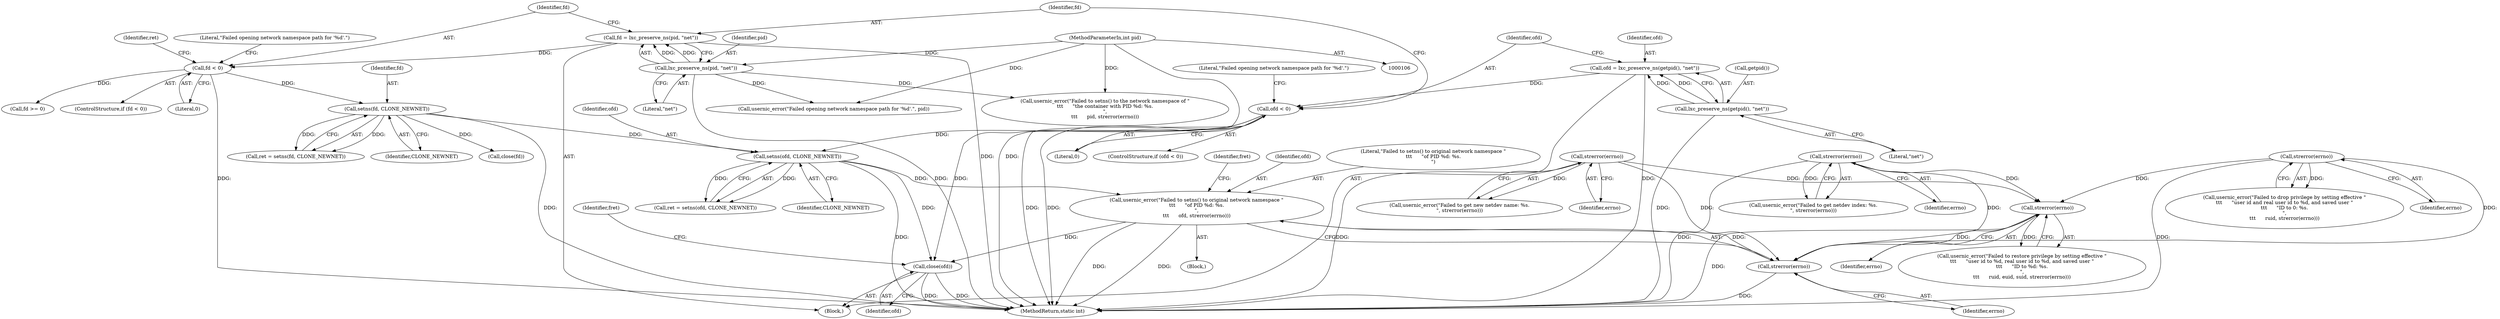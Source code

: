 digraph "0_lxc_16af238036a5464ae8f2420ed3af214f0de875f9@API" {
"1000350" [label="(Call,close(ofd))"];
"1000334" [label="(Call,usernic_error(\"Failed to setns() to original network namespace \"\n\t\t\t      \"of PID %d: %s.\n\",\n\t\t\t      ofd, strerror(errno)))"];
"1000326" [label="(Call,setns(ofd, CLONE_NEWNET))"];
"1000145" [label="(Call,ofd < 0)"];
"1000139" [label="(Call,ofd = lxc_preserve_ns(getpid(), \"net\"))"];
"1000141" [label="(Call,lxc_preserve_ns(getpid(), \"net\"))"];
"1000189" [label="(Call,setns(fd, CLONE_NEWNET))"];
"1000160" [label="(Call,fd < 0)"];
"1000154" [label="(Call,fd = lxc_preserve_ns(pid, \"net\"))"];
"1000156" [label="(Call,lxc_preserve_ns(pid, \"net\"))"];
"1000107" [label="(MethodParameterIn,int pid)"];
"1000337" [label="(Call,strerror(errno))"];
"1000285" [label="(Call,strerror(errno))"];
"1000318" [label="(Call,strerror(errno))"];
"1000248" [label="(Call,strerror(errno))"];
"1000223" [label="(Call,strerror(errno))"];
"1000285" [label="(Call,strerror(errno))"];
"1000110" [label="(Block,)"];
"1000159" [label="(ControlStructure,if (fd < 0))"];
"1000246" [label="(Call,usernic_error(\"Failed to get netdev index: %s.\n\", strerror(errno)))"];
"1000158" [label="(Literal,\"net\")"];
"1000162" [label="(Literal,0)"];
"1000142" [label="(Call,getpid())"];
"1000220" [label="(Call,usernic_error(\"Failed to drop privilege by setting effective \"\n\t\t\t      \"user id and real user id to %d, and saved user \"\n\t\t\t      \"ID to 0: %s.\n\",\n\t\t\t      ruid, strerror(errno)))"];
"1000340" [label="(Identifier,fret)"];
"1000333" [label="(Block,)"];
"1000336" [label="(Identifier,ofd)"];
"1000169" [label="(Identifier,ret)"];
"1000223" [label="(Call,strerror(errno))"];
"1000107" [label="(MethodParameterIn,int pid)"];
"1000283" [label="(Call,usernic_error(\"Failed to get new netdev name: %s.\n\", strerror(errno)))"];
"1000147" [label="(Literal,0)"];
"1000224" [label="(Identifier,errno)"];
"1000351" [label="(Identifier,ofd)"];
"1000189" [label="(Call,setns(fd, CLONE_NEWNET))"];
"1000327" [label="(Identifier,ofd)"];
"1000324" [label="(Call,ret = setns(ofd, CLONE_NEWNET))"];
"1000326" [label="(Call,setns(ofd, CLONE_NEWNET))"];
"1000187" [label="(Call,ret = setns(fd, CLONE_NEWNET))"];
"1000350" [label="(Call,close(ofd))"];
"1000160" [label="(Call,fd < 0)"];
"1000338" [label="(Identifier,errno)"];
"1000191" [label="(Identifier,CLONE_NEWNET)"];
"1000328" [label="(Identifier,CLONE_NEWNET)"];
"1000164" [label="(Call,usernic_error(\"Failed opening network namespace path for '%d'.\", pid))"];
"1000154" [label="(Call,fd = lxc_preserve_ns(pid, \"net\"))"];
"1000345" [label="(Call,fd >= 0)"];
"1000354" [label="(MethodReturn,static int)"];
"1000161" [label="(Identifier,fd)"];
"1000141" [label="(Call,lxc_preserve_ns(getpid(), \"net\"))"];
"1000155" [label="(Identifier,fd)"];
"1000190" [label="(Identifier,fd)"];
"1000203" [label="(Call,usernic_error(\"Failed to setns() to the network namespace of \"\n\t\t\t      \"the container with PID %d: %s.\n\",\n\t\t\t      pid, strerror(errno)))"];
"1000318" [label="(Call,strerror(errno))"];
"1000248" [label="(Call,strerror(errno))"];
"1000157" [label="(Identifier,pid)"];
"1000139" [label="(Call,ofd = lxc_preserve_ns(getpid(), \"net\"))"];
"1000140" [label="(Identifier,ofd)"];
"1000145" [label="(Call,ofd < 0)"];
"1000165" [label="(Literal,\"Failed opening network namespace path for '%d'.\")"];
"1000156" [label="(Call,lxc_preserve_ns(pid, \"net\"))"];
"1000319" [label="(Identifier,errno)"];
"1000334" [label="(Call,usernic_error(\"Failed to setns() to original network namespace \"\n\t\t\t      \"of PID %d: %s.\n\",\n\t\t\t      ofd, strerror(errno)))"];
"1000192" [label="(Call,close(fd))"];
"1000313" [label="(Call,usernic_error(\"Failed to restore privilege by setting effective \"\n\t\t\t      \"user id to %d, real user id to %d, and saved user \"\n\t\t\t      \"ID to %d: %s.\n\",\n\t\t\t      ruid, euid, suid, strerror(errno)))"];
"1000249" [label="(Identifier,errno)"];
"1000143" [label="(Literal,\"net\")"];
"1000144" [label="(ControlStructure,if (ofd < 0))"];
"1000335" [label="(Literal,\"Failed to setns() to original network namespace \"\n\t\t\t      \"of PID %d: %s.\n\")"];
"1000150" [label="(Literal,\"Failed opening network namespace path for '%d'.\")"];
"1000353" [label="(Identifier,fret)"];
"1000146" [label="(Identifier,ofd)"];
"1000337" [label="(Call,strerror(errno))"];
"1000286" [label="(Identifier,errno)"];
"1000350" -> "1000110"  [label="AST: "];
"1000350" -> "1000351"  [label="CFG: "];
"1000351" -> "1000350"  [label="AST: "];
"1000353" -> "1000350"  [label="CFG: "];
"1000350" -> "1000354"  [label="DDG: "];
"1000350" -> "1000354"  [label="DDG: "];
"1000334" -> "1000350"  [label="DDG: "];
"1000326" -> "1000350"  [label="DDG: "];
"1000145" -> "1000350"  [label="DDG: "];
"1000334" -> "1000333"  [label="AST: "];
"1000334" -> "1000337"  [label="CFG: "];
"1000335" -> "1000334"  [label="AST: "];
"1000336" -> "1000334"  [label="AST: "];
"1000337" -> "1000334"  [label="AST: "];
"1000340" -> "1000334"  [label="CFG: "];
"1000334" -> "1000354"  [label="DDG: "];
"1000334" -> "1000354"  [label="DDG: "];
"1000326" -> "1000334"  [label="DDG: "];
"1000337" -> "1000334"  [label="DDG: "];
"1000326" -> "1000324"  [label="AST: "];
"1000326" -> "1000328"  [label="CFG: "];
"1000327" -> "1000326"  [label="AST: "];
"1000328" -> "1000326"  [label="AST: "];
"1000324" -> "1000326"  [label="CFG: "];
"1000326" -> "1000354"  [label="DDG: "];
"1000326" -> "1000324"  [label="DDG: "];
"1000326" -> "1000324"  [label="DDG: "];
"1000145" -> "1000326"  [label="DDG: "];
"1000189" -> "1000326"  [label="DDG: "];
"1000145" -> "1000144"  [label="AST: "];
"1000145" -> "1000147"  [label="CFG: "];
"1000146" -> "1000145"  [label="AST: "];
"1000147" -> "1000145"  [label="AST: "];
"1000150" -> "1000145"  [label="CFG: "];
"1000155" -> "1000145"  [label="CFG: "];
"1000145" -> "1000354"  [label="DDG: "];
"1000145" -> "1000354"  [label="DDG: "];
"1000139" -> "1000145"  [label="DDG: "];
"1000139" -> "1000110"  [label="AST: "];
"1000139" -> "1000141"  [label="CFG: "];
"1000140" -> "1000139"  [label="AST: "];
"1000141" -> "1000139"  [label="AST: "];
"1000146" -> "1000139"  [label="CFG: "];
"1000139" -> "1000354"  [label="DDG: "];
"1000141" -> "1000139"  [label="DDG: "];
"1000141" -> "1000139"  [label="DDG: "];
"1000141" -> "1000143"  [label="CFG: "];
"1000142" -> "1000141"  [label="AST: "];
"1000143" -> "1000141"  [label="AST: "];
"1000141" -> "1000354"  [label="DDG: "];
"1000189" -> "1000187"  [label="AST: "];
"1000189" -> "1000191"  [label="CFG: "];
"1000190" -> "1000189"  [label="AST: "];
"1000191" -> "1000189"  [label="AST: "];
"1000187" -> "1000189"  [label="CFG: "];
"1000189" -> "1000354"  [label="DDG: "];
"1000189" -> "1000187"  [label="DDG: "];
"1000189" -> "1000187"  [label="DDG: "];
"1000160" -> "1000189"  [label="DDG: "];
"1000189" -> "1000192"  [label="DDG: "];
"1000160" -> "1000159"  [label="AST: "];
"1000160" -> "1000162"  [label="CFG: "];
"1000161" -> "1000160"  [label="AST: "];
"1000162" -> "1000160"  [label="AST: "];
"1000165" -> "1000160"  [label="CFG: "];
"1000169" -> "1000160"  [label="CFG: "];
"1000160" -> "1000354"  [label="DDG: "];
"1000154" -> "1000160"  [label="DDG: "];
"1000160" -> "1000345"  [label="DDG: "];
"1000154" -> "1000110"  [label="AST: "];
"1000154" -> "1000156"  [label="CFG: "];
"1000155" -> "1000154"  [label="AST: "];
"1000156" -> "1000154"  [label="AST: "];
"1000161" -> "1000154"  [label="CFG: "];
"1000154" -> "1000354"  [label="DDG: "];
"1000156" -> "1000154"  [label="DDG: "];
"1000156" -> "1000154"  [label="DDG: "];
"1000156" -> "1000158"  [label="CFG: "];
"1000157" -> "1000156"  [label="AST: "];
"1000158" -> "1000156"  [label="AST: "];
"1000156" -> "1000354"  [label="DDG: "];
"1000107" -> "1000156"  [label="DDG: "];
"1000156" -> "1000164"  [label="DDG: "];
"1000156" -> "1000203"  [label="DDG: "];
"1000107" -> "1000106"  [label="AST: "];
"1000107" -> "1000354"  [label="DDG: "];
"1000107" -> "1000164"  [label="DDG: "];
"1000107" -> "1000203"  [label="DDG: "];
"1000337" -> "1000338"  [label="CFG: "];
"1000338" -> "1000337"  [label="AST: "];
"1000337" -> "1000354"  [label="DDG: "];
"1000285" -> "1000337"  [label="DDG: "];
"1000318" -> "1000337"  [label="DDG: "];
"1000248" -> "1000337"  [label="DDG: "];
"1000223" -> "1000337"  [label="DDG: "];
"1000285" -> "1000283"  [label="AST: "];
"1000285" -> "1000286"  [label="CFG: "];
"1000286" -> "1000285"  [label="AST: "];
"1000283" -> "1000285"  [label="CFG: "];
"1000285" -> "1000354"  [label="DDG: "];
"1000285" -> "1000283"  [label="DDG: "];
"1000285" -> "1000318"  [label="DDG: "];
"1000318" -> "1000313"  [label="AST: "];
"1000318" -> "1000319"  [label="CFG: "];
"1000319" -> "1000318"  [label="AST: "];
"1000313" -> "1000318"  [label="CFG: "];
"1000318" -> "1000354"  [label="DDG: "];
"1000318" -> "1000313"  [label="DDG: "];
"1000248" -> "1000318"  [label="DDG: "];
"1000223" -> "1000318"  [label="DDG: "];
"1000248" -> "1000246"  [label="AST: "];
"1000248" -> "1000249"  [label="CFG: "];
"1000249" -> "1000248"  [label="AST: "];
"1000246" -> "1000248"  [label="CFG: "];
"1000248" -> "1000354"  [label="DDG: "];
"1000248" -> "1000246"  [label="DDG: "];
"1000223" -> "1000220"  [label="AST: "];
"1000223" -> "1000224"  [label="CFG: "];
"1000224" -> "1000223"  [label="AST: "];
"1000220" -> "1000223"  [label="CFG: "];
"1000223" -> "1000354"  [label="DDG: "];
"1000223" -> "1000220"  [label="DDG: "];
}
